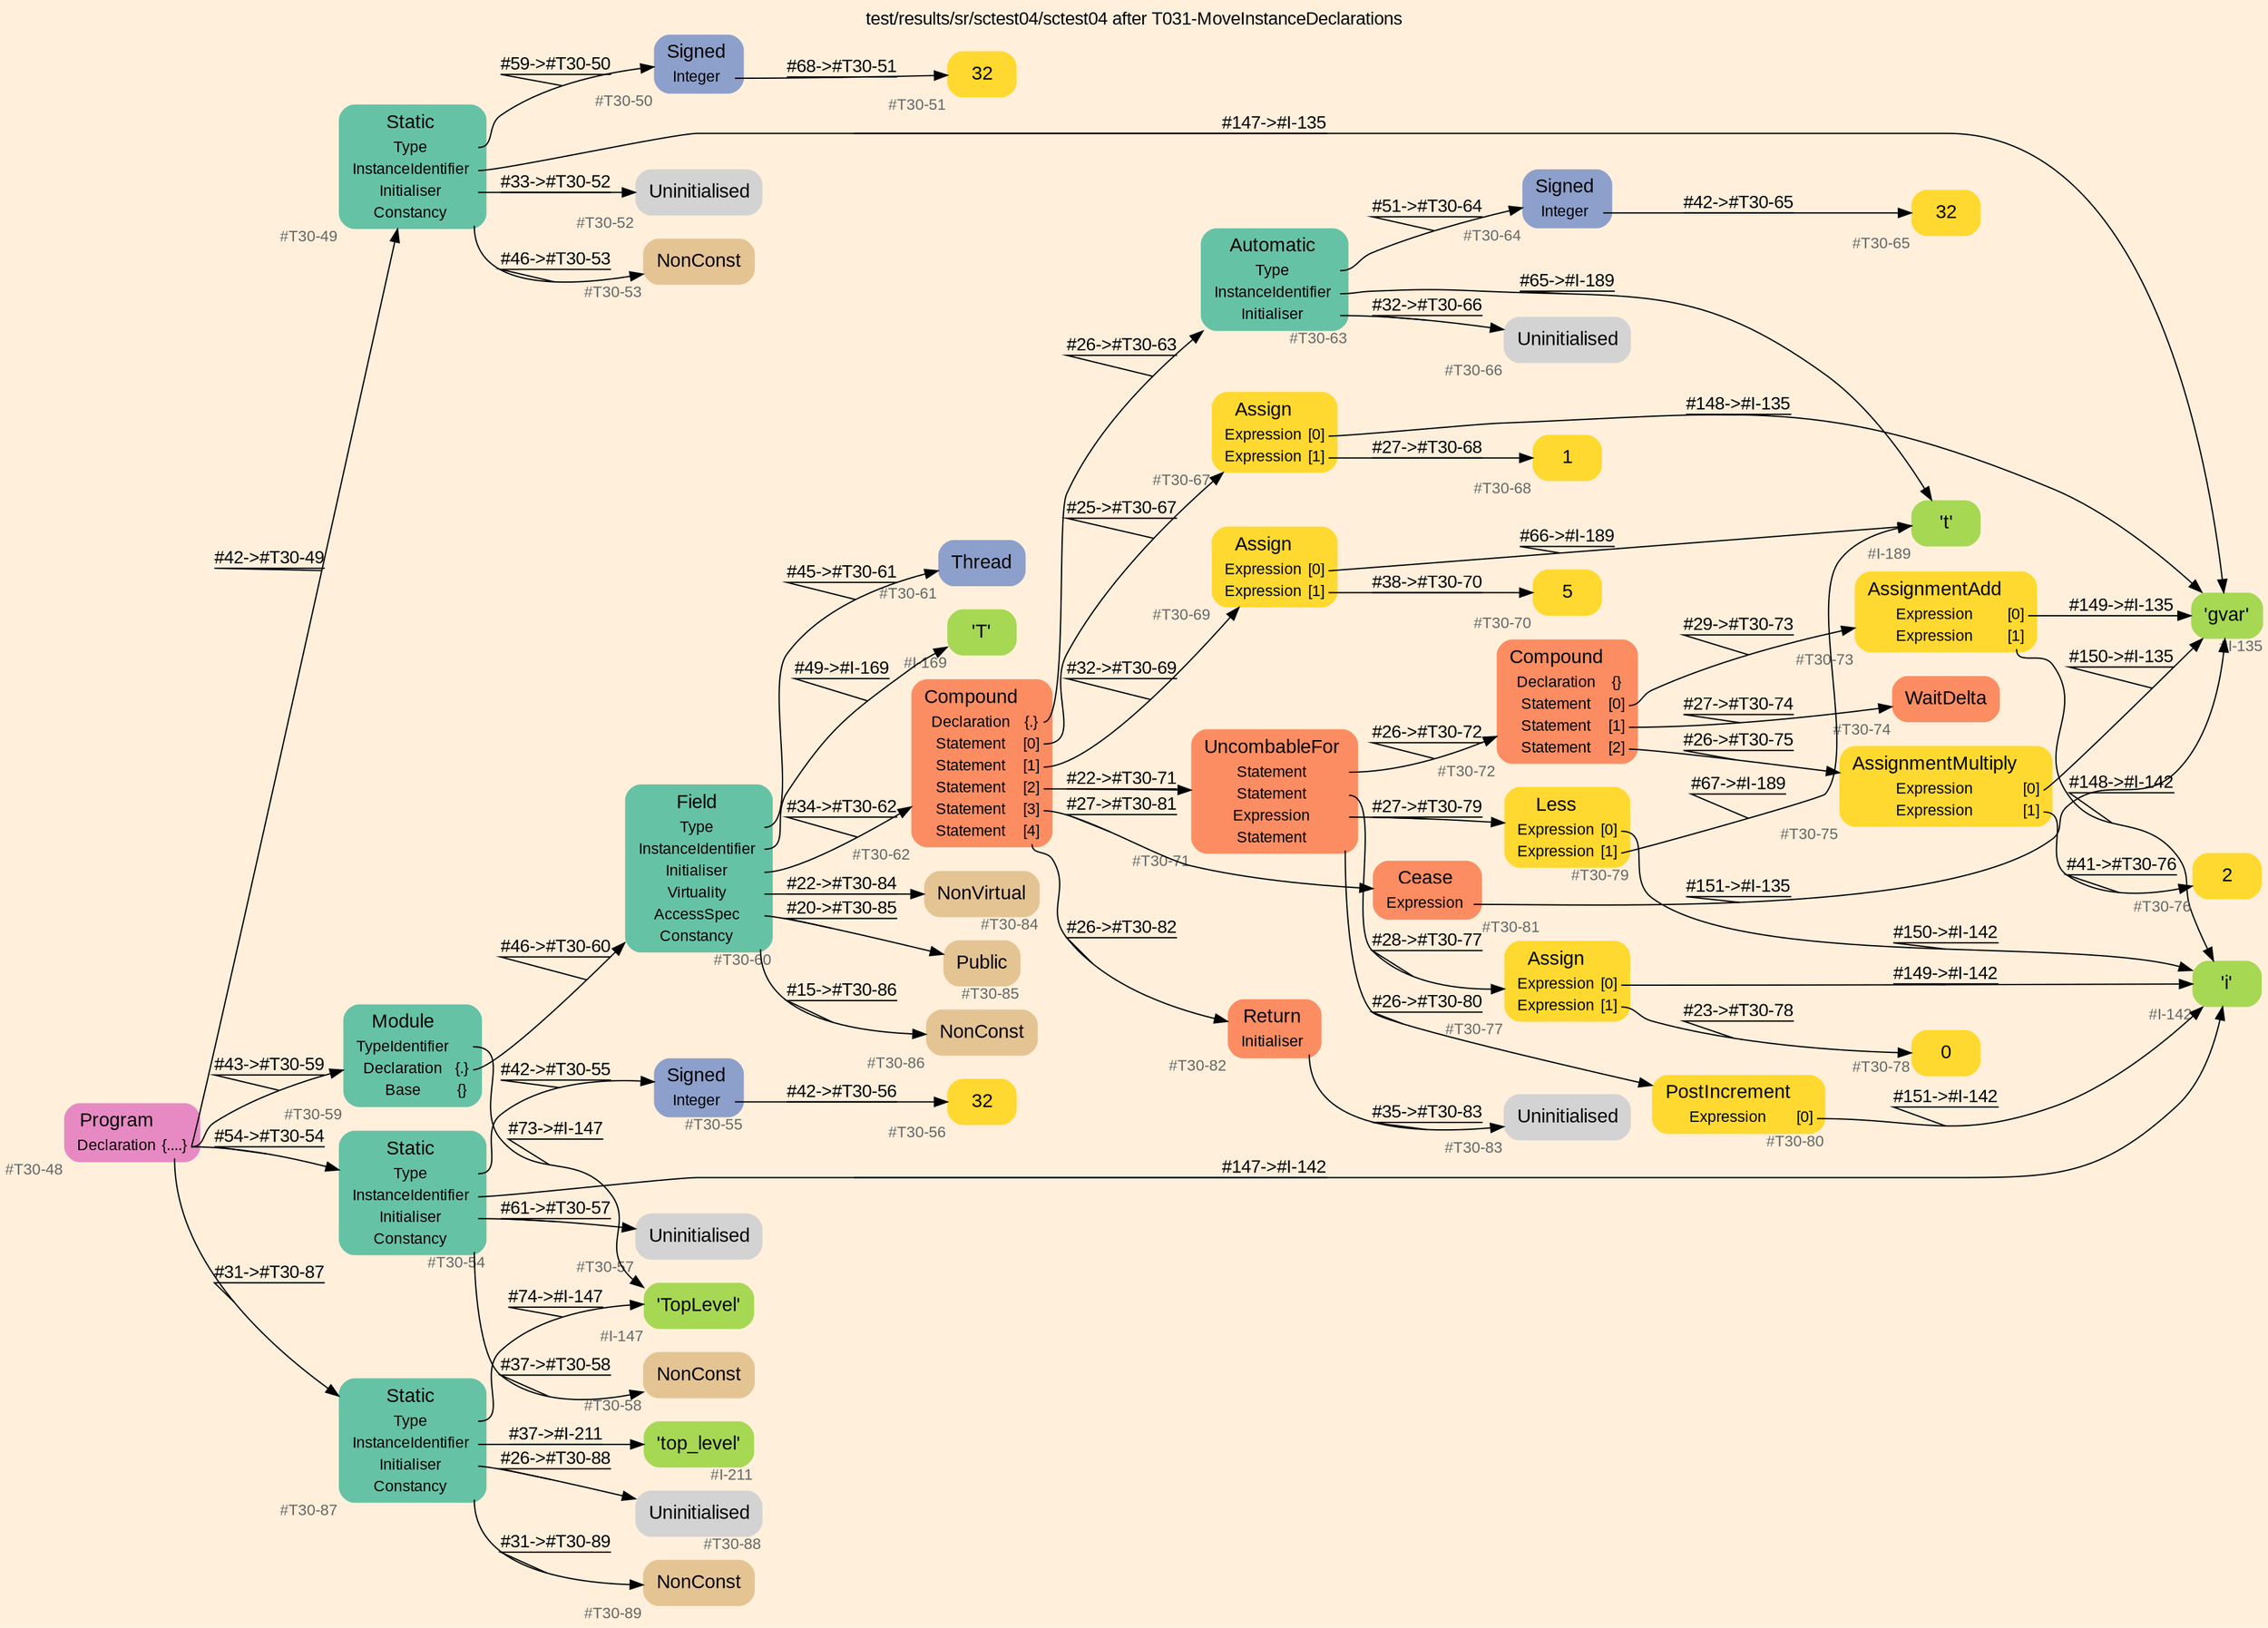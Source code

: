 digraph "test/results/sr/sctest04/sctest04 after T031-MoveInstanceDeclarations" {
label = "test/results/sr/sctest04/sctest04 after T031-MoveInstanceDeclarations"
labelloc = t
graph [
    rankdir = "LR"
    ranksep = 0.3
    bgcolor = antiquewhite1
    color = black
    fontcolor = black
    fontname = "Arial"
];
node [
    fontname = "Arial"
];
edge [
    fontname = "Arial"
];

// -------------------- node figure --------------------
// -------- block #T30-48 ----------
"#T30-48" [
    fillcolor = "/set28/4"
    xlabel = "#T30-48"
    fontsize = "12"
    fontcolor = grey40
    shape = "plaintext"
    label = <<TABLE BORDER="0" CELLBORDER="0" CELLSPACING="0">
     <TR><TD><FONT COLOR="black" POINT-SIZE="15">Program</FONT></TD></TR>
     <TR><TD><FONT COLOR="black" POINT-SIZE="12">Declaration</FONT></TD><TD PORT="port0"><FONT COLOR="black" POINT-SIZE="12">{....}</FONT></TD></TR>
    </TABLE>>
    style = "rounded,filled"
];

// -------- block #T30-49 ----------
"#T30-49" [
    fillcolor = "/set28/1"
    xlabel = "#T30-49"
    fontsize = "12"
    fontcolor = grey40
    shape = "plaintext"
    label = <<TABLE BORDER="0" CELLBORDER="0" CELLSPACING="0">
     <TR><TD><FONT COLOR="black" POINT-SIZE="15">Static</FONT></TD></TR>
     <TR><TD><FONT COLOR="black" POINT-SIZE="12">Type</FONT></TD><TD PORT="port0"></TD></TR>
     <TR><TD><FONT COLOR="black" POINT-SIZE="12">InstanceIdentifier</FONT></TD><TD PORT="port1"></TD></TR>
     <TR><TD><FONT COLOR="black" POINT-SIZE="12">Initialiser</FONT></TD><TD PORT="port2"></TD></TR>
     <TR><TD><FONT COLOR="black" POINT-SIZE="12">Constancy</FONT></TD><TD PORT="port3"></TD></TR>
    </TABLE>>
    style = "rounded,filled"
];

// -------- block #T30-50 ----------
"#T30-50" [
    fillcolor = "/set28/3"
    xlabel = "#T30-50"
    fontsize = "12"
    fontcolor = grey40
    shape = "plaintext"
    label = <<TABLE BORDER="0" CELLBORDER="0" CELLSPACING="0">
     <TR><TD><FONT COLOR="black" POINT-SIZE="15">Signed</FONT></TD></TR>
     <TR><TD><FONT COLOR="black" POINT-SIZE="12">Integer</FONT></TD><TD PORT="port0"></TD></TR>
    </TABLE>>
    style = "rounded,filled"
];

// -------- block #T30-51 ----------
"#T30-51" [
    fillcolor = "/set28/6"
    xlabel = "#T30-51"
    fontsize = "12"
    fontcolor = grey40
    shape = "plaintext"
    label = <<TABLE BORDER="0" CELLBORDER="0" CELLSPACING="0">
     <TR><TD><FONT COLOR="black" POINT-SIZE="15">32</FONT></TD></TR>
    </TABLE>>
    style = "rounded,filled"
];

// -------- block #I-135 ----------
"#I-135" [
    fillcolor = "/set28/5"
    xlabel = "#I-135"
    fontsize = "12"
    fontcolor = grey40
    shape = "plaintext"
    label = <<TABLE BORDER="0" CELLBORDER="0" CELLSPACING="0">
     <TR><TD><FONT COLOR="black" POINT-SIZE="15">'gvar'</FONT></TD></TR>
    </TABLE>>
    style = "rounded,filled"
];

// -------- block #T30-52 ----------
"#T30-52" [
    xlabel = "#T30-52"
    fontsize = "12"
    fontcolor = grey40
    shape = "plaintext"
    label = <<TABLE BORDER="0" CELLBORDER="0" CELLSPACING="0">
     <TR><TD><FONT COLOR="black" POINT-SIZE="15">Uninitialised</FONT></TD></TR>
    </TABLE>>
    style = "rounded,filled"
];

// -------- block #T30-53 ----------
"#T30-53" [
    fillcolor = "/set28/7"
    xlabel = "#T30-53"
    fontsize = "12"
    fontcolor = grey40
    shape = "plaintext"
    label = <<TABLE BORDER="0" CELLBORDER="0" CELLSPACING="0">
     <TR><TD><FONT COLOR="black" POINT-SIZE="15">NonConst</FONT></TD></TR>
    </TABLE>>
    style = "rounded,filled"
];

// -------- block #T30-54 ----------
"#T30-54" [
    fillcolor = "/set28/1"
    xlabel = "#T30-54"
    fontsize = "12"
    fontcolor = grey40
    shape = "plaintext"
    label = <<TABLE BORDER="0" CELLBORDER="0" CELLSPACING="0">
     <TR><TD><FONT COLOR="black" POINT-SIZE="15">Static</FONT></TD></TR>
     <TR><TD><FONT COLOR="black" POINT-SIZE="12">Type</FONT></TD><TD PORT="port0"></TD></TR>
     <TR><TD><FONT COLOR="black" POINT-SIZE="12">InstanceIdentifier</FONT></TD><TD PORT="port1"></TD></TR>
     <TR><TD><FONT COLOR="black" POINT-SIZE="12">Initialiser</FONT></TD><TD PORT="port2"></TD></TR>
     <TR><TD><FONT COLOR="black" POINT-SIZE="12">Constancy</FONT></TD><TD PORT="port3"></TD></TR>
    </TABLE>>
    style = "rounded,filled"
];

// -------- block #T30-55 ----------
"#T30-55" [
    fillcolor = "/set28/3"
    xlabel = "#T30-55"
    fontsize = "12"
    fontcolor = grey40
    shape = "plaintext"
    label = <<TABLE BORDER="0" CELLBORDER="0" CELLSPACING="0">
     <TR><TD><FONT COLOR="black" POINT-SIZE="15">Signed</FONT></TD></TR>
     <TR><TD><FONT COLOR="black" POINT-SIZE="12">Integer</FONT></TD><TD PORT="port0"></TD></TR>
    </TABLE>>
    style = "rounded,filled"
];

// -------- block #T30-56 ----------
"#T30-56" [
    fillcolor = "/set28/6"
    xlabel = "#T30-56"
    fontsize = "12"
    fontcolor = grey40
    shape = "plaintext"
    label = <<TABLE BORDER="0" CELLBORDER="0" CELLSPACING="0">
     <TR><TD><FONT COLOR="black" POINT-SIZE="15">32</FONT></TD></TR>
    </TABLE>>
    style = "rounded,filled"
];

// -------- block #I-142 ----------
"#I-142" [
    fillcolor = "/set28/5"
    xlabel = "#I-142"
    fontsize = "12"
    fontcolor = grey40
    shape = "plaintext"
    label = <<TABLE BORDER="0" CELLBORDER="0" CELLSPACING="0">
     <TR><TD><FONT COLOR="black" POINT-SIZE="15">'i'</FONT></TD></TR>
    </TABLE>>
    style = "rounded,filled"
];

// -------- block #T30-57 ----------
"#T30-57" [
    xlabel = "#T30-57"
    fontsize = "12"
    fontcolor = grey40
    shape = "plaintext"
    label = <<TABLE BORDER="0" CELLBORDER="0" CELLSPACING="0">
     <TR><TD><FONT COLOR="black" POINT-SIZE="15">Uninitialised</FONT></TD></TR>
    </TABLE>>
    style = "rounded,filled"
];

// -------- block #T30-58 ----------
"#T30-58" [
    fillcolor = "/set28/7"
    xlabel = "#T30-58"
    fontsize = "12"
    fontcolor = grey40
    shape = "plaintext"
    label = <<TABLE BORDER="0" CELLBORDER="0" CELLSPACING="0">
     <TR><TD><FONT COLOR="black" POINT-SIZE="15">NonConst</FONT></TD></TR>
    </TABLE>>
    style = "rounded,filled"
];

// -------- block #T30-59 ----------
"#T30-59" [
    fillcolor = "/set28/1"
    xlabel = "#T30-59"
    fontsize = "12"
    fontcolor = grey40
    shape = "plaintext"
    label = <<TABLE BORDER="0" CELLBORDER="0" CELLSPACING="0">
     <TR><TD><FONT COLOR="black" POINT-SIZE="15">Module</FONT></TD></TR>
     <TR><TD><FONT COLOR="black" POINT-SIZE="12">TypeIdentifier</FONT></TD><TD PORT="port0"></TD></TR>
     <TR><TD><FONT COLOR="black" POINT-SIZE="12">Declaration</FONT></TD><TD PORT="port1"><FONT COLOR="black" POINT-SIZE="12">{.}</FONT></TD></TR>
     <TR><TD><FONT COLOR="black" POINT-SIZE="12">Base</FONT></TD><TD PORT="port2"><FONT COLOR="black" POINT-SIZE="12">{}</FONT></TD></TR>
    </TABLE>>
    style = "rounded,filled"
];

// -------- block #I-147 ----------
"#I-147" [
    fillcolor = "/set28/5"
    xlabel = "#I-147"
    fontsize = "12"
    fontcolor = grey40
    shape = "plaintext"
    label = <<TABLE BORDER="0" CELLBORDER="0" CELLSPACING="0">
     <TR><TD><FONT COLOR="black" POINT-SIZE="15">'TopLevel'</FONT></TD></TR>
    </TABLE>>
    style = "rounded,filled"
];

// -------- block #T30-60 ----------
"#T30-60" [
    fillcolor = "/set28/1"
    xlabel = "#T30-60"
    fontsize = "12"
    fontcolor = grey40
    shape = "plaintext"
    label = <<TABLE BORDER="0" CELLBORDER="0" CELLSPACING="0">
     <TR><TD><FONT COLOR="black" POINT-SIZE="15">Field</FONT></TD></TR>
     <TR><TD><FONT COLOR="black" POINT-SIZE="12">Type</FONT></TD><TD PORT="port0"></TD></TR>
     <TR><TD><FONT COLOR="black" POINT-SIZE="12">InstanceIdentifier</FONT></TD><TD PORT="port1"></TD></TR>
     <TR><TD><FONT COLOR="black" POINT-SIZE="12">Initialiser</FONT></TD><TD PORT="port2"></TD></TR>
     <TR><TD><FONT COLOR="black" POINT-SIZE="12">Virtuality</FONT></TD><TD PORT="port3"></TD></TR>
     <TR><TD><FONT COLOR="black" POINT-SIZE="12">AccessSpec</FONT></TD><TD PORT="port4"></TD></TR>
     <TR><TD><FONT COLOR="black" POINT-SIZE="12">Constancy</FONT></TD><TD PORT="port5"></TD></TR>
    </TABLE>>
    style = "rounded,filled"
];

// -------- block #T30-61 ----------
"#T30-61" [
    fillcolor = "/set28/3"
    xlabel = "#T30-61"
    fontsize = "12"
    fontcolor = grey40
    shape = "plaintext"
    label = <<TABLE BORDER="0" CELLBORDER="0" CELLSPACING="0">
     <TR><TD><FONT COLOR="black" POINT-SIZE="15">Thread</FONT></TD></TR>
    </TABLE>>
    style = "rounded,filled"
];

// -------- block #I-169 ----------
"#I-169" [
    fillcolor = "/set28/5"
    xlabel = "#I-169"
    fontsize = "12"
    fontcolor = grey40
    shape = "plaintext"
    label = <<TABLE BORDER="0" CELLBORDER="0" CELLSPACING="0">
     <TR><TD><FONT COLOR="black" POINT-SIZE="15">'T'</FONT></TD></TR>
    </TABLE>>
    style = "rounded,filled"
];

// -------- block #T30-62 ----------
"#T30-62" [
    fillcolor = "/set28/2"
    xlabel = "#T30-62"
    fontsize = "12"
    fontcolor = grey40
    shape = "plaintext"
    label = <<TABLE BORDER="0" CELLBORDER="0" CELLSPACING="0">
     <TR><TD><FONT COLOR="black" POINT-SIZE="15">Compound</FONT></TD></TR>
     <TR><TD><FONT COLOR="black" POINT-SIZE="12">Declaration</FONT></TD><TD PORT="port0"><FONT COLOR="black" POINT-SIZE="12">{.}</FONT></TD></TR>
     <TR><TD><FONT COLOR="black" POINT-SIZE="12">Statement</FONT></TD><TD PORT="port1"><FONT COLOR="black" POINT-SIZE="12">[0]</FONT></TD></TR>
     <TR><TD><FONT COLOR="black" POINT-SIZE="12">Statement</FONT></TD><TD PORT="port2"><FONT COLOR="black" POINT-SIZE="12">[1]</FONT></TD></TR>
     <TR><TD><FONT COLOR="black" POINT-SIZE="12">Statement</FONT></TD><TD PORT="port3"><FONT COLOR="black" POINT-SIZE="12">[2]</FONT></TD></TR>
     <TR><TD><FONT COLOR="black" POINT-SIZE="12">Statement</FONT></TD><TD PORT="port4"><FONT COLOR="black" POINT-SIZE="12">[3]</FONT></TD></TR>
     <TR><TD><FONT COLOR="black" POINT-SIZE="12">Statement</FONT></TD><TD PORT="port5"><FONT COLOR="black" POINT-SIZE="12">[4]</FONT></TD></TR>
    </TABLE>>
    style = "rounded,filled"
];

// -------- block #T30-63 ----------
"#T30-63" [
    fillcolor = "/set28/1"
    xlabel = "#T30-63"
    fontsize = "12"
    fontcolor = grey40
    shape = "plaintext"
    label = <<TABLE BORDER="0" CELLBORDER="0" CELLSPACING="0">
     <TR><TD><FONT COLOR="black" POINT-SIZE="15">Automatic</FONT></TD></TR>
     <TR><TD><FONT COLOR="black" POINT-SIZE="12">Type</FONT></TD><TD PORT="port0"></TD></TR>
     <TR><TD><FONT COLOR="black" POINT-SIZE="12">InstanceIdentifier</FONT></TD><TD PORT="port1"></TD></TR>
     <TR><TD><FONT COLOR="black" POINT-SIZE="12">Initialiser</FONT></TD><TD PORT="port2"></TD></TR>
    </TABLE>>
    style = "rounded,filled"
];

// -------- block #T30-64 ----------
"#T30-64" [
    fillcolor = "/set28/3"
    xlabel = "#T30-64"
    fontsize = "12"
    fontcolor = grey40
    shape = "plaintext"
    label = <<TABLE BORDER="0" CELLBORDER="0" CELLSPACING="0">
     <TR><TD><FONT COLOR="black" POINT-SIZE="15">Signed</FONT></TD></TR>
     <TR><TD><FONT COLOR="black" POINT-SIZE="12">Integer</FONT></TD><TD PORT="port0"></TD></TR>
    </TABLE>>
    style = "rounded,filled"
];

// -------- block #T30-65 ----------
"#T30-65" [
    fillcolor = "/set28/6"
    xlabel = "#T30-65"
    fontsize = "12"
    fontcolor = grey40
    shape = "plaintext"
    label = <<TABLE BORDER="0" CELLBORDER="0" CELLSPACING="0">
     <TR><TD><FONT COLOR="black" POINT-SIZE="15">32</FONT></TD></TR>
    </TABLE>>
    style = "rounded,filled"
];

// -------- block #I-189 ----------
"#I-189" [
    fillcolor = "/set28/5"
    xlabel = "#I-189"
    fontsize = "12"
    fontcolor = grey40
    shape = "plaintext"
    label = <<TABLE BORDER="0" CELLBORDER="0" CELLSPACING="0">
     <TR><TD><FONT COLOR="black" POINT-SIZE="15">'t'</FONT></TD></TR>
    </TABLE>>
    style = "rounded,filled"
];

// -------- block #T30-66 ----------
"#T30-66" [
    xlabel = "#T30-66"
    fontsize = "12"
    fontcolor = grey40
    shape = "plaintext"
    label = <<TABLE BORDER="0" CELLBORDER="0" CELLSPACING="0">
     <TR><TD><FONT COLOR="black" POINT-SIZE="15">Uninitialised</FONT></TD></TR>
    </TABLE>>
    style = "rounded,filled"
];

// -------- block #T30-67 ----------
"#T30-67" [
    fillcolor = "/set28/6"
    xlabel = "#T30-67"
    fontsize = "12"
    fontcolor = grey40
    shape = "plaintext"
    label = <<TABLE BORDER="0" CELLBORDER="0" CELLSPACING="0">
     <TR><TD><FONT COLOR="black" POINT-SIZE="15">Assign</FONT></TD></TR>
     <TR><TD><FONT COLOR="black" POINT-SIZE="12">Expression</FONT></TD><TD PORT="port0"><FONT COLOR="black" POINT-SIZE="12">[0]</FONT></TD></TR>
     <TR><TD><FONT COLOR="black" POINT-SIZE="12">Expression</FONT></TD><TD PORT="port1"><FONT COLOR="black" POINT-SIZE="12">[1]</FONT></TD></TR>
    </TABLE>>
    style = "rounded,filled"
];

// -------- block #T30-68 ----------
"#T30-68" [
    fillcolor = "/set28/6"
    xlabel = "#T30-68"
    fontsize = "12"
    fontcolor = grey40
    shape = "plaintext"
    label = <<TABLE BORDER="0" CELLBORDER="0" CELLSPACING="0">
     <TR><TD><FONT COLOR="black" POINT-SIZE="15">1</FONT></TD></TR>
    </TABLE>>
    style = "rounded,filled"
];

// -------- block #T30-69 ----------
"#T30-69" [
    fillcolor = "/set28/6"
    xlabel = "#T30-69"
    fontsize = "12"
    fontcolor = grey40
    shape = "plaintext"
    label = <<TABLE BORDER="0" CELLBORDER="0" CELLSPACING="0">
     <TR><TD><FONT COLOR="black" POINT-SIZE="15">Assign</FONT></TD></TR>
     <TR><TD><FONT COLOR="black" POINT-SIZE="12">Expression</FONT></TD><TD PORT="port0"><FONT COLOR="black" POINT-SIZE="12">[0]</FONT></TD></TR>
     <TR><TD><FONT COLOR="black" POINT-SIZE="12">Expression</FONT></TD><TD PORT="port1"><FONT COLOR="black" POINT-SIZE="12">[1]</FONT></TD></TR>
    </TABLE>>
    style = "rounded,filled"
];

// -------- block #T30-70 ----------
"#T30-70" [
    fillcolor = "/set28/6"
    xlabel = "#T30-70"
    fontsize = "12"
    fontcolor = grey40
    shape = "plaintext"
    label = <<TABLE BORDER="0" CELLBORDER="0" CELLSPACING="0">
     <TR><TD><FONT COLOR="black" POINT-SIZE="15">5</FONT></TD></TR>
    </TABLE>>
    style = "rounded,filled"
];

// -------- block #T30-71 ----------
"#T30-71" [
    fillcolor = "/set28/2"
    xlabel = "#T30-71"
    fontsize = "12"
    fontcolor = grey40
    shape = "plaintext"
    label = <<TABLE BORDER="0" CELLBORDER="0" CELLSPACING="0">
     <TR><TD><FONT COLOR="black" POINT-SIZE="15">UncombableFor</FONT></TD></TR>
     <TR><TD><FONT COLOR="black" POINT-SIZE="12">Statement</FONT></TD><TD PORT="port0"></TD></TR>
     <TR><TD><FONT COLOR="black" POINT-SIZE="12">Statement</FONT></TD><TD PORT="port1"></TD></TR>
     <TR><TD><FONT COLOR="black" POINT-SIZE="12">Expression</FONT></TD><TD PORT="port2"></TD></TR>
     <TR><TD><FONT COLOR="black" POINT-SIZE="12">Statement</FONT></TD><TD PORT="port3"></TD></TR>
    </TABLE>>
    style = "rounded,filled"
];

// -------- block #T30-72 ----------
"#T30-72" [
    fillcolor = "/set28/2"
    xlabel = "#T30-72"
    fontsize = "12"
    fontcolor = grey40
    shape = "plaintext"
    label = <<TABLE BORDER="0" CELLBORDER="0" CELLSPACING="0">
     <TR><TD><FONT COLOR="black" POINT-SIZE="15">Compound</FONT></TD></TR>
     <TR><TD><FONT COLOR="black" POINT-SIZE="12">Declaration</FONT></TD><TD PORT="port0"><FONT COLOR="black" POINT-SIZE="12">{}</FONT></TD></TR>
     <TR><TD><FONT COLOR="black" POINT-SIZE="12">Statement</FONT></TD><TD PORT="port1"><FONT COLOR="black" POINT-SIZE="12">[0]</FONT></TD></TR>
     <TR><TD><FONT COLOR="black" POINT-SIZE="12">Statement</FONT></TD><TD PORT="port2"><FONT COLOR="black" POINT-SIZE="12">[1]</FONT></TD></TR>
     <TR><TD><FONT COLOR="black" POINT-SIZE="12">Statement</FONT></TD><TD PORT="port3"><FONT COLOR="black" POINT-SIZE="12">[2]</FONT></TD></TR>
    </TABLE>>
    style = "rounded,filled"
];

// -------- block #T30-73 ----------
"#T30-73" [
    fillcolor = "/set28/6"
    xlabel = "#T30-73"
    fontsize = "12"
    fontcolor = grey40
    shape = "plaintext"
    label = <<TABLE BORDER="0" CELLBORDER="0" CELLSPACING="0">
     <TR><TD><FONT COLOR="black" POINT-SIZE="15">AssignmentAdd</FONT></TD></TR>
     <TR><TD><FONT COLOR="black" POINT-SIZE="12">Expression</FONT></TD><TD PORT="port0"><FONT COLOR="black" POINT-SIZE="12">[0]</FONT></TD></TR>
     <TR><TD><FONT COLOR="black" POINT-SIZE="12">Expression</FONT></TD><TD PORT="port1"><FONT COLOR="black" POINT-SIZE="12">[1]</FONT></TD></TR>
    </TABLE>>
    style = "rounded,filled"
];

// -------- block #T30-74 ----------
"#T30-74" [
    fillcolor = "/set28/2"
    xlabel = "#T30-74"
    fontsize = "12"
    fontcolor = grey40
    shape = "plaintext"
    label = <<TABLE BORDER="0" CELLBORDER="0" CELLSPACING="0">
     <TR><TD><FONT COLOR="black" POINT-SIZE="15">WaitDelta</FONT></TD></TR>
    </TABLE>>
    style = "rounded,filled"
];

// -------- block #T30-75 ----------
"#T30-75" [
    fillcolor = "/set28/6"
    xlabel = "#T30-75"
    fontsize = "12"
    fontcolor = grey40
    shape = "plaintext"
    label = <<TABLE BORDER="0" CELLBORDER="0" CELLSPACING="0">
     <TR><TD><FONT COLOR="black" POINT-SIZE="15">AssignmentMultiply</FONT></TD></TR>
     <TR><TD><FONT COLOR="black" POINT-SIZE="12">Expression</FONT></TD><TD PORT="port0"><FONT COLOR="black" POINT-SIZE="12">[0]</FONT></TD></TR>
     <TR><TD><FONT COLOR="black" POINT-SIZE="12">Expression</FONT></TD><TD PORT="port1"><FONT COLOR="black" POINT-SIZE="12">[1]</FONT></TD></TR>
    </TABLE>>
    style = "rounded,filled"
];

// -------- block #T30-76 ----------
"#T30-76" [
    fillcolor = "/set28/6"
    xlabel = "#T30-76"
    fontsize = "12"
    fontcolor = grey40
    shape = "plaintext"
    label = <<TABLE BORDER="0" CELLBORDER="0" CELLSPACING="0">
     <TR><TD><FONT COLOR="black" POINT-SIZE="15">2</FONT></TD></TR>
    </TABLE>>
    style = "rounded,filled"
];

// -------- block #T30-77 ----------
"#T30-77" [
    fillcolor = "/set28/6"
    xlabel = "#T30-77"
    fontsize = "12"
    fontcolor = grey40
    shape = "plaintext"
    label = <<TABLE BORDER="0" CELLBORDER="0" CELLSPACING="0">
     <TR><TD><FONT COLOR="black" POINT-SIZE="15">Assign</FONT></TD></TR>
     <TR><TD><FONT COLOR="black" POINT-SIZE="12">Expression</FONT></TD><TD PORT="port0"><FONT COLOR="black" POINT-SIZE="12">[0]</FONT></TD></TR>
     <TR><TD><FONT COLOR="black" POINT-SIZE="12">Expression</FONT></TD><TD PORT="port1"><FONT COLOR="black" POINT-SIZE="12">[1]</FONT></TD></TR>
    </TABLE>>
    style = "rounded,filled"
];

// -------- block #T30-78 ----------
"#T30-78" [
    fillcolor = "/set28/6"
    xlabel = "#T30-78"
    fontsize = "12"
    fontcolor = grey40
    shape = "plaintext"
    label = <<TABLE BORDER="0" CELLBORDER="0" CELLSPACING="0">
     <TR><TD><FONT COLOR="black" POINT-SIZE="15">0</FONT></TD></TR>
    </TABLE>>
    style = "rounded,filled"
];

// -------- block #T30-79 ----------
"#T30-79" [
    fillcolor = "/set28/6"
    xlabel = "#T30-79"
    fontsize = "12"
    fontcolor = grey40
    shape = "plaintext"
    label = <<TABLE BORDER="0" CELLBORDER="0" CELLSPACING="0">
     <TR><TD><FONT COLOR="black" POINT-SIZE="15">Less</FONT></TD></TR>
     <TR><TD><FONT COLOR="black" POINT-SIZE="12">Expression</FONT></TD><TD PORT="port0"><FONT COLOR="black" POINT-SIZE="12">[0]</FONT></TD></TR>
     <TR><TD><FONT COLOR="black" POINT-SIZE="12">Expression</FONT></TD><TD PORT="port1"><FONT COLOR="black" POINT-SIZE="12">[1]</FONT></TD></TR>
    </TABLE>>
    style = "rounded,filled"
];

// -------- block #T30-80 ----------
"#T30-80" [
    fillcolor = "/set28/6"
    xlabel = "#T30-80"
    fontsize = "12"
    fontcolor = grey40
    shape = "plaintext"
    label = <<TABLE BORDER="0" CELLBORDER="0" CELLSPACING="0">
     <TR><TD><FONT COLOR="black" POINT-SIZE="15">PostIncrement</FONT></TD></TR>
     <TR><TD><FONT COLOR="black" POINT-SIZE="12">Expression</FONT></TD><TD PORT="port0"><FONT COLOR="black" POINT-SIZE="12">[0]</FONT></TD></TR>
    </TABLE>>
    style = "rounded,filled"
];

// -------- block #T30-81 ----------
"#T30-81" [
    fillcolor = "/set28/2"
    xlabel = "#T30-81"
    fontsize = "12"
    fontcolor = grey40
    shape = "plaintext"
    label = <<TABLE BORDER="0" CELLBORDER="0" CELLSPACING="0">
     <TR><TD><FONT COLOR="black" POINT-SIZE="15">Cease</FONT></TD></TR>
     <TR><TD><FONT COLOR="black" POINT-SIZE="12">Expression</FONT></TD><TD PORT="port0"></TD></TR>
    </TABLE>>
    style = "rounded,filled"
];

// -------- block #T30-82 ----------
"#T30-82" [
    fillcolor = "/set28/2"
    xlabel = "#T30-82"
    fontsize = "12"
    fontcolor = grey40
    shape = "plaintext"
    label = <<TABLE BORDER="0" CELLBORDER="0" CELLSPACING="0">
     <TR><TD><FONT COLOR="black" POINT-SIZE="15">Return</FONT></TD></TR>
     <TR><TD><FONT COLOR="black" POINT-SIZE="12">Initialiser</FONT></TD><TD PORT="port0"></TD></TR>
    </TABLE>>
    style = "rounded,filled"
];

// -------- block #T30-83 ----------
"#T30-83" [
    xlabel = "#T30-83"
    fontsize = "12"
    fontcolor = grey40
    shape = "plaintext"
    label = <<TABLE BORDER="0" CELLBORDER="0" CELLSPACING="0">
     <TR><TD><FONT COLOR="black" POINT-SIZE="15">Uninitialised</FONT></TD></TR>
    </TABLE>>
    style = "rounded,filled"
];

// -------- block #T30-84 ----------
"#T30-84" [
    fillcolor = "/set28/7"
    xlabel = "#T30-84"
    fontsize = "12"
    fontcolor = grey40
    shape = "plaintext"
    label = <<TABLE BORDER="0" CELLBORDER="0" CELLSPACING="0">
     <TR><TD><FONT COLOR="black" POINT-SIZE="15">NonVirtual</FONT></TD></TR>
    </TABLE>>
    style = "rounded,filled"
];

// -------- block #T30-85 ----------
"#T30-85" [
    fillcolor = "/set28/7"
    xlabel = "#T30-85"
    fontsize = "12"
    fontcolor = grey40
    shape = "plaintext"
    label = <<TABLE BORDER="0" CELLBORDER="0" CELLSPACING="0">
     <TR><TD><FONT COLOR="black" POINT-SIZE="15">Public</FONT></TD></TR>
    </TABLE>>
    style = "rounded,filled"
];

// -------- block #T30-86 ----------
"#T30-86" [
    fillcolor = "/set28/7"
    xlabel = "#T30-86"
    fontsize = "12"
    fontcolor = grey40
    shape = "plaintext"
    label = <<TABLE BORDER="0" CELLBORDER="0" CELLSPACING="0">
     <TR><TD><FONT COLOR="black" POINT-SIZE="15">NonConst</FONT></TD></TR>
    </TABLE>>
    style = "rounded,filled"
];

// -------- block #T30-87 ----------
"#T30-87" [
    fillcolor = "/set28/1"
    xlabel = "#T30-87"
    fontsize = "12"
    fontcolor = grey40
    shape = "plaintext"
    label = <<TABLE BORDER="0" CELLBORDER="0" CELLSPACING="0">
     <TR><TD><FONT COLOR="black" POINT-SIZE="15">Static</FONT></TD></TR>
     <TR><TD><FONT COLOR="black" POINT-SIZE="12">Type</FONT></TD><TD PORT="port0"></TD></TR>
     <TR><TD><FONT COLOR="black" POINT-SIZE="12">InstanceIdentifier</FONT></TD><TD PORT="port1"></TD></TR>
     <TR><TD><FONT COLOR="black" POINT-SIZE="12">Initialiser</FONT></TD><TD PORT="port2"></TD></TR>
     <TR><TD><FONT COLOR="black" POINT-SIZE="12">Constancy</FONT></TD><TD PORT="port3"></TD></TR>
    </TABLE>>
    style = "rounded,filled"
];

// -------- block #I-211 ----------
"#I-211" [
    fillcolor = "/set28/5"
    xlabel = "#I-211"
    fontsize = "12"
    fontcolor = grey40
    shape = "plaintext"
    label = <<TABLE BORDER="0" CELLBORDER="0" CELLSPACING="0">
     <TR><TD><FONT COLOR="black" POINT-SIZE="15">'top_level'</FONT></TD></TR>
    </TABLE>>
    style = "rounded,filled"
];

// -------- block #T30-88 ----------
"#T30-88" [
    xlabel = "#T30-88"
    fontsize = "12"
    fontcolor = grey40
    shape = "plaintext"
    label = <<TABLE BORDER="0" CELLBORDER="0" CELLSPACING="0">
     <TR><TD><FONT COLOR="black" POINT-SIZE="15">Uninitialised</FONT></TD></TR>
    </TABLE>>
    style = "rounded,filled"
];

// -------- block #T30-89 ----------
"#T30-89" [
    fillcolor = "/set28/7"
    xlabel = "#T30-89"
    fontsize = "12"
    fontcolor = grey40
    shape = "plaintext"
    label = <<TABLE BORDER="0" CELLBORDER="0" CELLSPACING="0">
     <TR><TD><FONT COLOR="black" POINT-SIZE="15">NonConst</FONT></TD></TR>
    </TABLE>>
    style = "rounded,filled"
];

"#T30-48":port0 -> "#T30-49" [
    label = "#42-&gt;#T30-49"
    decorate = true
    color = black
    fontcolor = black
];

"#T30-48":port0 -> "#T30-54" [
    label = "#54-&gt;#T30-54"
    decorate = true
    color = black
    fontcolor = black
];

"#T30-48":port0 -> "#T30-59" [
    label = "#43-&gt;#T30-59"
    decorate = true
    color = black
    fontcolor = black
];

"#T30-48":port0 -> "#T30-87" [
    label = "#31-&gt;#T30-87"
    decorate = true
    color = black
    fontcolor = black
];

"#T30-49":port0 -> "#T30-50" [
    label = "#59-&gt;#T30-50"
    decorate = true
    color = black
    fontcolor = black
];

"#T30-49":port1 -> "#I-135" [
    label = "#147-&gt;#I-135"
    decorate = true
    color = black
    fontcolor = black
];

"#T30-49":port2 -> "#T30-52" [
    label = "#33-&gt;#T30-52"
    decorate = true
    color = black
    fontcolor = black
];

"#T30-49":port3 -> "#T30-53" [
    label = "#46-&gt;#T30-53"
    decorate = true
    color = black
    fontcolor = black
];

"#T30-50":port0 -> "#T30-51" [
    label = "#68-&gt;#T30-51"
    decorate = true
    color = black
    fontcolor = black
];

"#T30-54":port0 -> "#T30-55" [
    label = "#42-&gt;#T30-55"
    decorate = true
    color = black
    fontcolor = black
];

"#T30-54":port1 -> "#I-142" [
    label = "#147-&gt;#I-142"
    decorate = true
    color = black
    fontcolor = black
];

"#T30-54":port2 -> "#T30-57" [
    label = "#61-&gt;#T30-57"
    decorate = true
    color = black
    fontcolor = black
];

"#T30-54":port3 -> "#T30-58" [
    label = "#37-&gt;#T30-58"
    decorate = true
    color = black
    fontcolor = black
];

"#T30-55":port0 -> "#T30-56" [
    label = "#42-&gt;#T30-56"
    decorate = true
    color = black
    fontcolor = black
];

"#T30-59":port0 -> "#I-147" [
    label = "#73-&gt;#I-147"
    decorate = true
    color = black
    fontcolor = black
];

"#T30-59":port1 -> "#T30-60" [
    label = "#46-&gt;#T30-60"
    decorate = true
    color = black
    fontcolor = black
];

"#T30-60":port0 -> "#T30-61" [
    label = "#45-&gt;#T30-61"
    decorate = true
    color = black
    fontcolor = black
];

"#T30-60":port1 -> "#I-169" [
    label = "#49-&gt;#I-169"
    decorate = true
    color = black
    fontcolor = black
];

"#T30-60":port2 -> "#T30-62" [
    label = "#34-&gt;#T30-62"
    decorate = true
    color = black
    fontcolor = black
];

"#T30-60":port3 -> "#T30-84" [
    label = "#22-&gt;#T30-84"
    decorate = true
    color = black
    fontcolor = black
];

"#T30-60":port4 -> "#T30-85" [
    label = "#20-&gt;#T30-85"
    decorate = true
    color = black
    fontcolor = black
];

"#T30-60":port5 -> "#T30-86" [
    label = "#15-&gt;#T30-86"
    decorate = true
    color = black
    fontcolor = black
];

"#T30-62":port0 -> "#T30-63" [
    label = "#26-&gt;#T30-63"
    decorate = true
    color = black
    fontcolor = black
];

"#T30-62":port1 -> "#T30-67" [
    label = "#25-&gt;#T30-67"
    decorate = true
    color = black
    fontcolor = black
];

"#T30-62":port2 -> "#T30-69" [
    label = "#32-&gt;#T30-69"
    decorate = true
    color = black
    fontcolor = black
];

"#T30-62":port3 -> "#T30-71" [
    label = "#22-&gt;#T30-71"
    decorate = true
    color = black
    fontcolor = black
];

"#T30-62":port4 -> "#T30-81" [
    label = "#27-&gt;#T30-81"
    decorate = true
    color = black
    fontcolor = black
];

"#T30-62":port5 -> "#T30-82" [
    label = "#26-&gt;#T30-82"
    decorate = true
    color = black
    fontcolor = black
];

"#T30-63":port0 -> "#T30-64" [
    label = "#51-&gt;#T30-64"
    decorate = true
    color = black
    fontcolor = black
];

"#T30-63":port1 -> "#I-189" [
    label = "#65-&gt;#I-189"
    decorate = true
    color = black
    fontcolor = black
];

"#T30-63":port2 -> "#T30-66" [
    label = "#32-&gt;#T30-66"
    decorate = true
    color = black
    fontcolor = black
];

"#T30-64":port0 -> "#T30-65" [
    label = "#42-&gt;#T30-65"
    decorate = true
    color = black
    fontcolor = black
];

"#T30-67":port0 -> "#I-135" [
    label = "#148-&gt;#I-135"
    decorate = true
    color = black
    fontcolor = black
];

"#T30-67":port1 -> "#T30-68" [
    label = "#27-&gt;#T30-68"
    decorate = true
    color = black
    fontcolor = black
];

"#T30-69":port0 -> "#I-189" [
    label = "#66-&gt;#I-189"
    decorate = true
    color = black
    fontcolor = black
];

"#T30-69":port1 -> "#T30-70" [
    label = "#38-&gt;#T30-70"
    decorate = true
    color = black
    fontcolor = black
];

"#T30-71":port0 -> "#T30-72" [
    label = "#26-&gt;#T30-72"
    decorate = true
    color = black
    fontcolor = black
];

"#T30-71":port1 -> "#T30-77" [
    label = "#28-&gt;#T30-77"
    decorate = true
    color = black
    fontcolor = black
];

"#T30-71":port2 -> "#T30-79" [
    label = "#27-&gt;#T30-79"
    decorate = true
    color = black
    fontcolor = black
];

"#T30-71":port3 -> "#T30-80" [
    label = "#26-&gt;#T30-80"
    decorate = true
    color = black
    fontcolor = black
];

"#T30-72":port1 -> "#T30-73" [
    label = "#29-&gt;#T30-73"
    decorate = true
    color = black
    fontcolor = black
];

"#T30-72":port2 -> "#T30-74" [
    label = "#27-&gt;#T30-74"
    decorate = true
    color = black
    fontcolor = black
];

"#T30-72":port3 -> "#T30-75" [
    label = "#26-&gt;#T30-75"
    decorate = true
    color = black
    fontcolor = black
];

"#T30-73":port0 -> "#I-135" [
    label = "#149-&gt;#I-135"
    decorate = true
    color = black
    fontcolor = black
];

"#T30-73":port1 -> "#I-142" [
    label = "#148-&gt;#I-142"
    decorate = true
    color = black
    fontcolor = black
];

"#T30-75":port0 -> "#I-135" [
    label = "#150-&gt;#I-135"
    decorate = true
    color = black
    fontcolor = black
];

"#T30-75":port1 -> "#T30-76" [
    label = "#41-&gt;#T30-76"
    decorate = true
    color = black
    fontcolor = black
];

"#T30-77":port0 -> "#I-142" [
    label = "#149-&gt;#I-142"
    decorate = true
    color = black
    fontcolor = black
];

"#T30-77":port1 -> "#T30-78" [
    label = "#23-&gt;#T30-78"
    decorate = true
    color = black
    fontcolor = black
];

"#T30-79":port0 -> "#I-142" [
    label = "#150-&gt;#I-142"
    decorate = true
    color = black
    fontcolor = black
];

"#T30-79":port1 -> "#I-189" [
    label = "#67-&gt;#I-189"
    decorate = true
    color = black
    fontcolor = black
];

"#T30-80":port0 -> "#I-142" [
    label = "#151-&gt;#I-142"
    decorate = true
    color = black
    fontcolor = black
];

"#T30-81":port0 -> "#I-135" [
    label = "#151-&gt;#I-135"
    decorate = true
    color = black
    fontcolor = black
];

"#T30-82":port0 -> "#T30-83" [
    label = "#35-&gt;#T30-83"
    decorate = true
    color = black
    fontcolor = black
];

"#T30-87":port0 -> "#I-147" [
    label = "#74-&gt;#I-147"
    decorate = true
    color = black
    fontcolor = black
];

"#T30-87":port1 -> "#I-211" [
    label = "#37-&gt;#I-211"
    decorate = true
    color = black
    fontcolor = black
];

"#T30-87":port2 -> "#T30-88" [
    label = "#26-&gt;#T30-88"
    decorate = true
    color = black
    fontcolor = black
];

"#T30-87":port3 -> "#T30-89" [
    label = "#31-&gt;#T30-89"
    decorate = true
    color = black
    fontcolor = black
];


}
